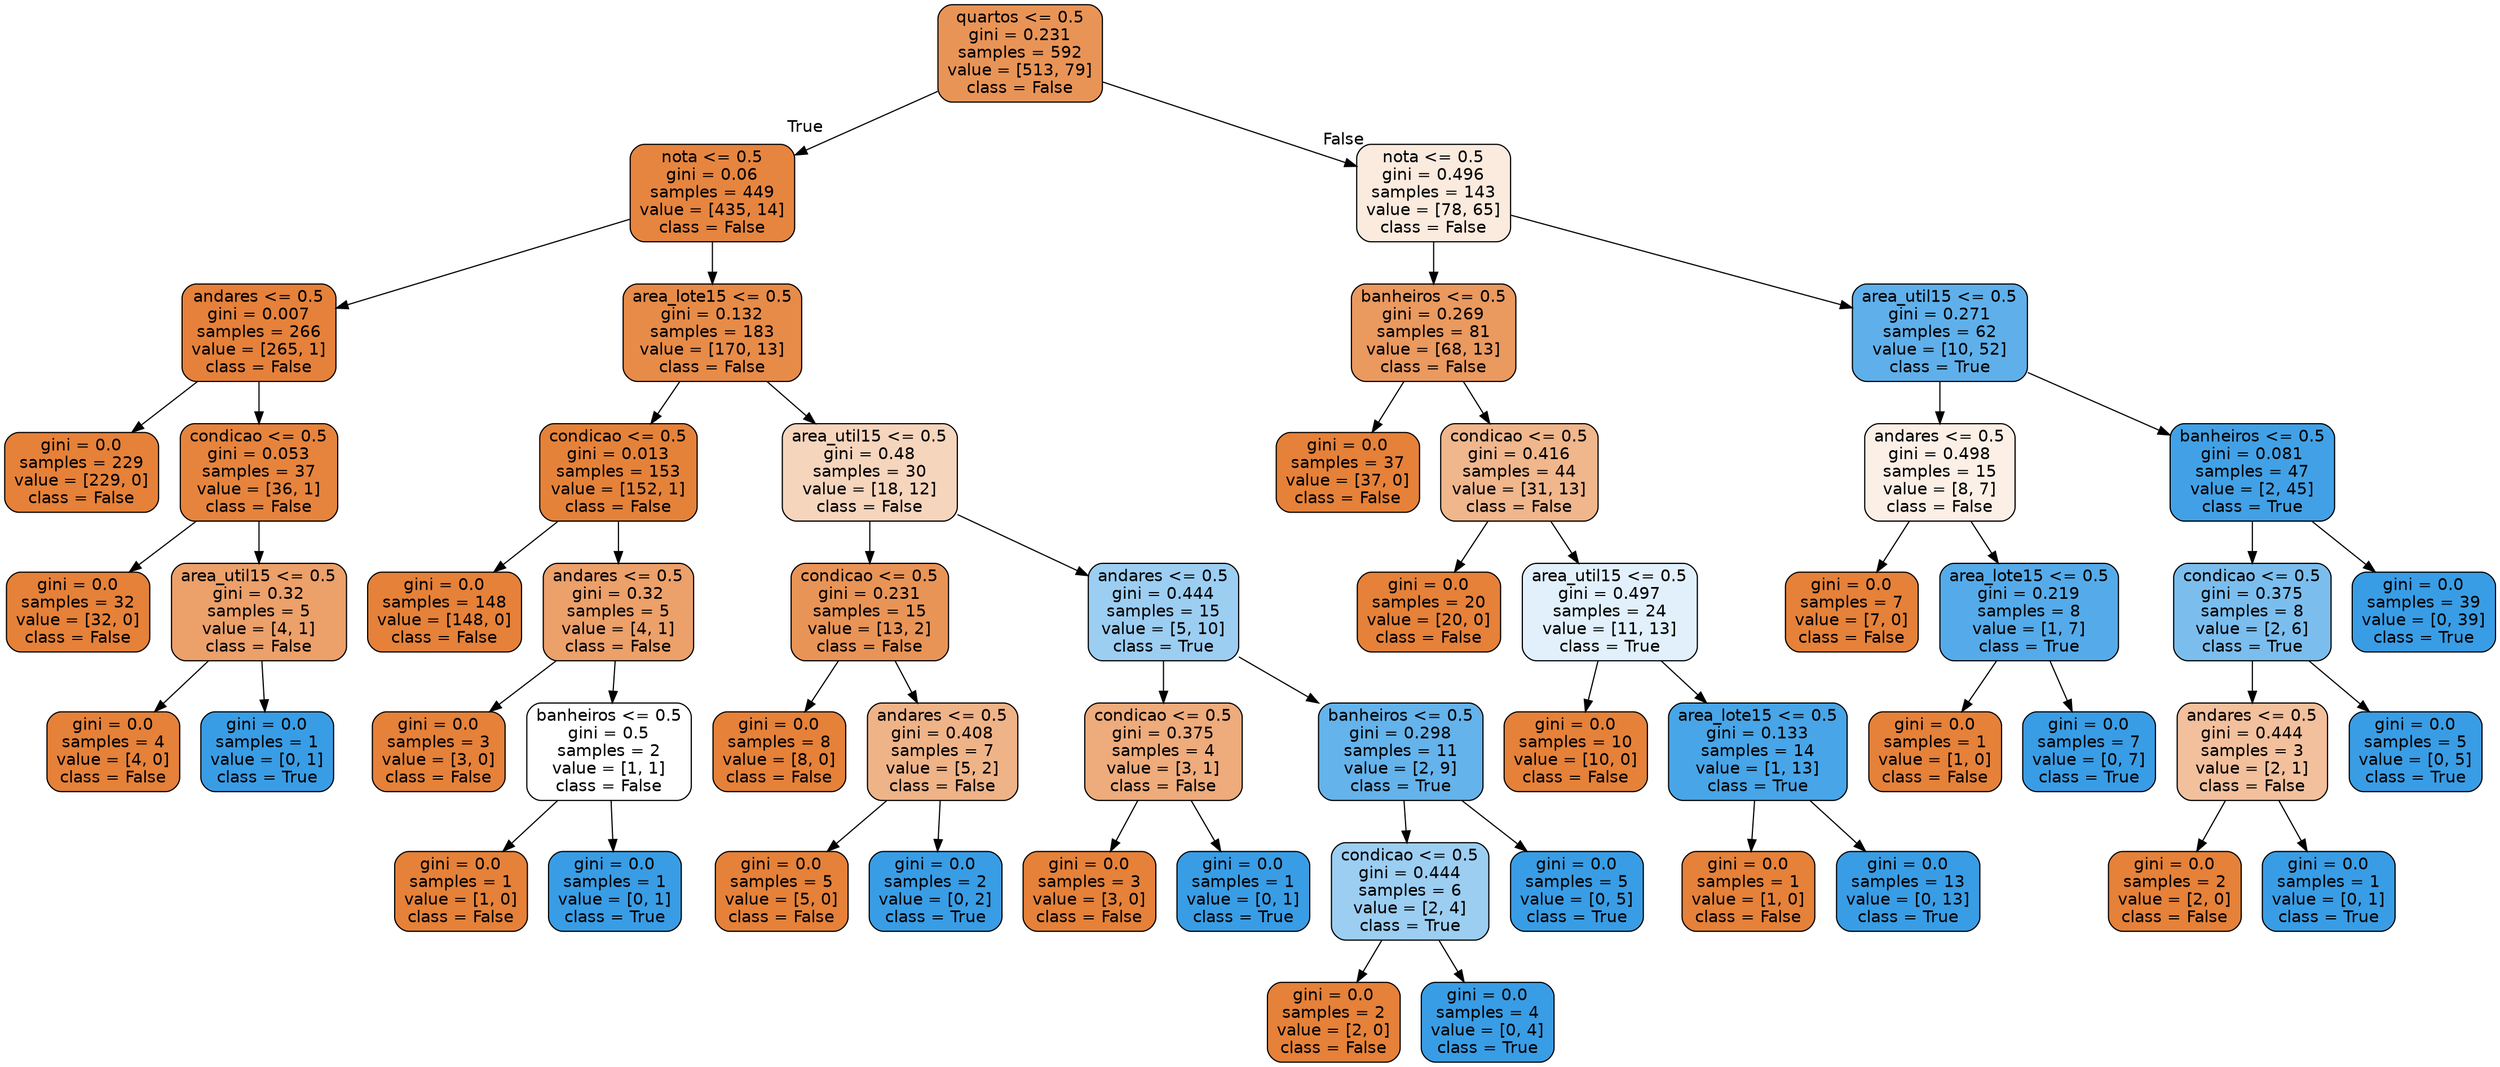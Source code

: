 digraph Tree {
node [shape=box, style="filled, rounded", color="black", fontname=helvetica] ;
edge [fontname=helvetica] ;
0 [label="quartos <= 0.5\ngini = 0.231\nsamples = 592\nvalue = [513, 79]\nclass = False", fillcolor="#e99457"] ;
1 [label="nota <= 0.5\ngini = 0.06\nsamples = 449\nvalue = [435, 14]\nclass = False", fillcolor="#e6853f"] ;
0 -> 1 [labeldistance=2.5, labelangle=45, headlabel="True"] ;
2 [label="andares <= 0.5\ngini = 0.007\nsamples = 266\nvalue = [265, 1]\nclass = False", fillcolor="#e5813a"] ;
1 -> 2 ;
3 [label="gini = 0.0\nsamples = 229\nvalue = [229, 0]\nclass = False", fillcolor="#e58139"] ;
2 -> 3 ;
4 [label="condicao <= 0.5\ngini = 0.053\nsamples = 37\nvalue = [36, 1]\nclass = False", fillcolor="#e6843e"] ;
2 -> 4 ;
5 [label="gini = 0.0\nsamples = 32\nvalue = [32, 0]\nclass = False", fillcolor="#e58139"] ;
4 -> 5 ;
6 [label="area_util15 <= 0.5\ngini = 0.32\nsamples = 5\nvalue = [4, 1]\nclass = False", fillcolor="#eca06a"] ;
4 -> 6 ;
7 [label="gini = 0.0\nsamples = 4\nvalue = [4, 0]\nclass = False", fillcolor="#e58139"] ;
6 -> 7 ;
8 [label="gini = 0.0\nsamples = 1\nvalue = [0, 1]\nclass = True", fillcolor="#399de5"] ;
6 -> 8 ;
9 [label="area_lote15 <= 0.5\ngini = 0.132\nsamples = 183\nvalue = [170, 13]\nclass = False", fillcolor="#e78b48"] ;
1 -> 9 ;
10 [label="condicao <= 0.5\ngini = 0.013\nsamples = 153\nvalue = [152, 1]\nclass = False", fillcolor="#e5823a"] ;
9 -> 10 ;
11 [label="gini = 0.0\nsamples = 148\nvalue = [148, 0]\nclass = False", fillcolor="#e58139"] ;
10 -> 11 ;
12 [label="andares <= 0.5\ngini = 0.32\nsamples = 5\nvalue = [4, 1]\nclass = False", fillcolor="#eca06a"] ;
10 -> 12 ;
13 [label="gini = 0.0\nsamples = 3\nvalue = [3, 0]\nclass = False", fillcolor="#e58139"] ;
12 -> 13 ;
14 [label="banheiros <= 0.5\ngini = 0.5\nsamples = 2\nvalue = [1, 1]\nclass = False", fillcolor="#ffffff"] ;
12 -> 14 ;
15 [label="gini = 0.0\nsamples = 1\nvalue = [1, 0]\nclass = False", fillcolor="#e58139"] ;
14 -> 15 ;
16 [label="gini = 0.0\nsamples = 1\nvalue = [0, 1]\nclass = True", fillcolor="#399de5"] ;
14 -> 16 ;
17 [label="area_util15 <= 0.5\ngini = 0.48\nsamples = 30\nvalue = [18, 12]\nclass = False", fillcolor="#f6d5bd"] ;
9 -> 17 ;
18 [label="condicao <= 0.5\ngini = 0.231\nsamples = 15\nvalue = [13, 2]\nclass = False", fillcolor="#e99457"] ;
17 -> 18 ;
19 [label="gini = 0.0\nsamples = 8\nvalue = [8, 0]\nclass = False", fillcolor="#e58139"] ;
18 -> 19 ;
20 [label="andares <= 0.5\ngini = 0.408\nsamples = 7\nvalue = [5, 2]\nclass = False", fillcolor="#efb388"] ;
18 -> 20 ;
21 [label="gini = 0.0\nsamples = 5\nvalue = [5, 0]\nclass = False", fillcolor="#e58139"] ;
20 -> 21 ;
22 [label="gini = 0.0\nsamples = 2\nvalue = [0, 2]\nclass = True", fillcolor="#399de5"] ;
20 -> 22 ;
23 [label="andares <= 0.5\ngini = 0.444\nsamples = 15\nvalue = [5, 10]\nclass = True", fillcolor="#9ccef2"] ;
17 -> 23 ;
24 [label="condicao <= 0.5\ngini = 0.375\nsamples = 4\nvalue = [3, 1]\nclass = False", fillcolor="#eeab7b"] ;
23 -> 24 ;
25 [label="gini = 0.0\nsamples = 3\nvalue = [3, 0]\nclass = False", fillcolor="#e58139"] ;
24 -> 25 ;
26 [label="gini = 0.0\nsamples = 1\nvalue = [0, 1]\nclass = True", fillcolor="#399de5"] ;
24 -> 26 ;
27 [label="banheiros <= 0.5\ngini = 0.298\nsamples = 11\nvalue = [2, 9]\nclass = True", fillcolor="#65b3eb"] ;
23 -> 27 ;
28 [label="condicao <= 0.5\ngini = 0.444\nsamples = 6\nvalue = [2, 4]\nclass = True", fillcolor="#9ccef2"] ;
27 -> 28 ;
29 [label="gini = 0.0\nsamples = 2\nvalue = [2, 0]\nclass = False", fillcolor="#e58139"] ;
28 -> 29 ;
30 [label="gini = 0.0\nsamples = 4\nvalue = [0, 4]\nclass = True", fillcolor="#399de5"] ;
28 -> 30 ;
31 [label="gini = 0.0\nsamples = 5\nvalue = [0, 5]\nclass = True", fillcolor="#399de5"] ;
27 -> 31 ;
32 [label="nota <= 0.5\ngini = 0.496\nsamples = 143\nvalue = [78, 65]\nclass = False", fillcolor="#fbeade"] ;
0 -> 32 [labeldistance=2.5, labelangle=-45, headlabel="False"] ;
33 [label="banheiros <= 0.5\ngini = 0.269\nsamples = 81\nvalue = [68, 13]\nclass = False", fillcolor="#ea995f"] ;
32 -> 33 ;
34 [label="gini = 0.0\nsamples = 37\nvalue = [37, 0]\nclass = False", fillcolor="#e58139"] ;
33 -> 34 ;
35 [label="condicao <= 0.5\ngini = 0.416\nsamples = 44\nvalue = [31, 13]\nclass = False", fillcolor="#f0b68c"] ;
33 -> 35 ;
36 [label="gini = 0.0\nsamples = 20\nvalue = [20, 0]\nclass = False", fillcolor="#e58139"] ;
35 -> 36 ;
37 [label="area_util15 <= 0.5\ngini = 0.497\nsamples = 24\nvalue = [11, 13]\nclass = True", fillcolor="#e1f0fb"] ;
35 -> 37 ;
38 [label="gini = 0.0\nsamples = 10\nvalue = [10, 0]\nclass = False", fillcolor="#e58139"] ;
37 -> 38 ;
39 [label="area_lote15 <= 0.5\ngini = 0.133\nsamples = 14\nvalue = [1, 13]\nclass = True", fillcolor="#48a5e7"] ;
37 -> 39 ;
40 [label="gini = 0.0\nsamples = 1\nvalue = [1, 0]\nclass = False", fillcolor="#e58139"] ;
39 -> 40 ;
41 [label="gini = 0.0\nsamples = 13\nvalue = [0, 13]\nclass = True", fillcolor="#399de5"] ;
39 -> 41 ;
42 [label="area_util15 <= 0.5\ngini = 0.271\nsamples = 62\nvalue = [10, 52]\nclass = True", fillcolor="#5fb0ea"] ;
32 -> 42 ;
43 [label="andares <= 0.5\ngini = 0.498\nsamples = 15\nvalue = [8, 7]\nclass = False", fillcolor="#fcefe6"] ;
42 -> 43 ;
44 [label="gini = 0.0\nsamples = 7\nvalue = [7, 0]\nclass = False", fillcolor="#e58139"] ;
43 -> 44 ;
45 [label="area_lote15 <= 0.5\ngini = 0.219\nsamples = 8\nvalue = [1, 7]\nclass = True", fillcolor="#55abe9"] ;
43 -> 45 ;
46 [label="gini = 0.0\nsamples = 1\nvalue = [1, 0]\nclass = False", fillcolor="#e58139"] ;
45 -> 46 ;
47 [label="gini = 0.0\nsamples = 7\nvalue = [0, 7]\nclass = True", fillcolor="#399de5"] ;
45 -> 47 ;
48 [label="banheiros <= 0.5\ngini = 0.081\nsamples = 47\nvalue = [2, 45]\nclass = True", fillcolor="#42a1e6"] ;
42 -> 48 ;
49 [label="condicao <= 0.5\ngini = 0.375\nsamples = 8\nvalue = [2, 6]\nclass = True", fillcolor="#7bbeee"] ;
48 -> 49 ;
50 [label="andares <= 0.5\ngini = 0.444\nsamples = 3\nvalue = [2, 1]\nclass = False", fillcolor="#f2c09c"] ;
49 -> 50 ;
51 [label="gini = 0.0\nsamples = 2\nvalue = [2, 0]\nclass = False", fillcolor="#e58139"] ;
50 -> 51 ;
52 [label="gini = 0.0\nsamples = 1\nvalue = [0, 1]\nclass = True", fillcolor="#399de5"] ;
50 -> 52 ;
53 [label="gini = 0.0\nsamples = 5\nvalue = [0, 5]\nclass = True", fillcolor="#399de5"] ;
49 -> 53 ;
54 [label="gini = 0.0\nsamples = 39\nvalue = [0, 39]\nclass = True", fillcolor="#399de5"] ;
48 -> 54 ;
}
